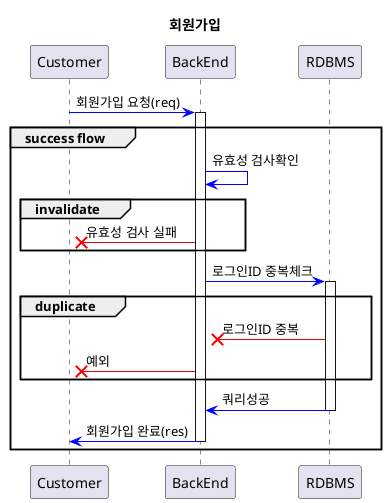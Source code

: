 @startuml
title 회원가입

participant "Customer" as customer
participant "BackEnd" as backend
participant "RDBMS" as db


customer -[#blue]> backend : 회원가입 요청(req)
group success flow
    activate backend
    backend -[#blue]> backend : 유효성 검사확인
        group invalidate
            backend -[#red]x customer : 유효성 검사 실패
        end

    backend -[#blue]> db : 로그인ID 중복체크
    activate db
        group duplicate
            db -[#red]x backend : 로그인ID 중복
            backend -[#red]x customer : 예외
        end

    db -[#blue]> backend : 쿼리성공
    deactivate db
    backend -[#blue]> customer : 회원가입 완료(res)
    deactivate backend
end
@enduml